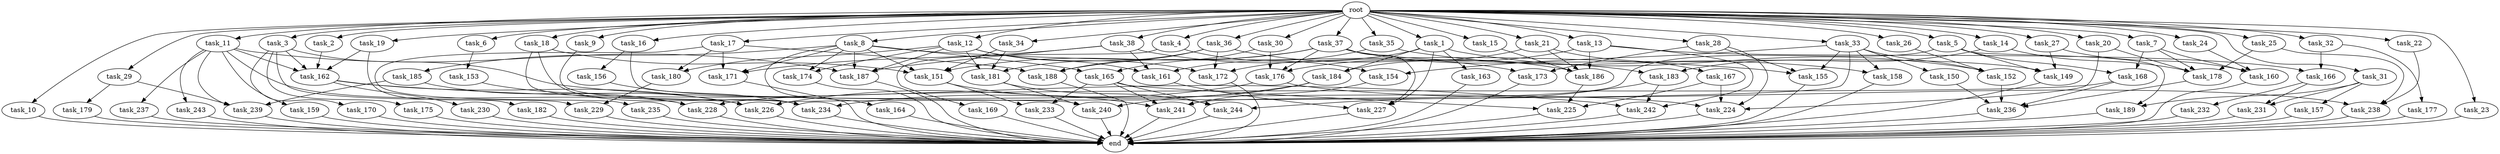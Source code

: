 digraph G {
  root [size="0.000000"];
  task_1 [size="10.240000"];
  task_2 [size="10.240000"];
  task_3 [size="10.240000"];
  task_4 [size="10.240000"];
  task_5 [size="10.240000"];
  task_6 [size="10.240000"];
  task_7 [size="10.240000"];
  task_8 [size="10.240000"];
  task_9 [size="10.240000"];
  task_10 [size="10.240000"];
  task_11 [size="10.240000"];
  task_12 [size="10.240000"];
  task_13 [size="10.240000"];
  task_14 [size="10.240000"];
  task_15 [size="10.240000"];
  task_16 [size="10.240000"];
  task_17 [size="10.240000"];
  task_18 [size="10.240000"];
  task_19 [size="10.240000"];
  task_20 [size="10.240000"];
  task_21 [size="10.240000"];
  task_22 [size="10.240000"];
  task_23 [size="10.240000"];
  task_24 [size="10.240000"];
  task_25 [size="10.240000"];
  task_26 [size="10.240000"];
  task_27 [size="10.240000"];
  task_28 [size="10.240000"];
  task_29 [size="10.240000"];
  task_30 [size="10.240000"];
  task_31 [size="10.240000"];
  task_32 [size="10.240000"];
  task_33 [size="10.240000"];
  task_34 [size="10.240000"];
  task_35 [size="10.240000"];
  task_36 [size="10.240000"];
  task_37 [size="10.240000"];
  task_38 [size="10.240000"];
  task_149 [size="6012954214.400001"];
  task_150 [size="773094113.280000"];
  task_151 [size="22505628631.040001"];
  task_152 [size="10136122818.559999"];
  task_153 [size="343597383.680000"];
  task_154 [size="9363028705.280001"];
  task_155 [size="8074538516.480000"];
  task_156 [size="6957847019.520000"];
  task_157 [size="8589934592.000000"];
  task_158 [size="1546188226.560000"];
  task_159 [size="6957847019.520000"];
  task_160 [size="7129645711.360001"];
  task_161 [size="11940009082.880001"];
  task_162 [size="18382460026.880001"];
  task_163 [size="8589934592.000000"];
  task_164 [size="6957847019.520000"];
  task_165 [size="11166914969.600000"];
  task_166 [size="2491081031.680000"];
  task_167 [size="4209067950.080000"];
  task_168 [size="4294967296.000000"];
  task_169 [size="8589934592.000000"];
  task_170 [size="1374389534.720000"];
  task_171 [size="22505628631.040001"];
  task_172 [size="13572096655.360001"];
  task_173 [size="7301444403.200000"];
  task_174 [size="11166914969.600000"];
  task_175 [size="1374389534.720000"];
  task_176 [size="9448928051.200001"];
  task_177 [size="343597383.680000"];
  task_178 [size="15719580303.360001"];
  task_179 [size="4209067950.080000"];
  task_180 [size="12799002542.080000"];
  task_181 [size="11940009082.880001"];
  task_182 [size="6957847019.520000"];
  task_183 [size="11682311045.120001"];
  task_184 [size="12799002542.080000"];
  task_185 [size="6957847019.520000"];
  task_186 [size="14087492730.880001"];
  task_187 [size="25082609008.639999"];
  task_188 [size="12455405158.400000"];
  task_189 [size="10737418240.000000"];
  task_224 [size="10136122818.559999"];
  task_225 [size="11510512353.280001"];
  task_226 [size="17008070492.160000"];
  task_227 [size="13056700579.840000"];
  task_228 [size="18640158064.639999"];
  task_229 [size="2147483648.000000"];
  task_230 [size="5497558138.880000"];
  task_231 [size="8933531975.680000"];
  task_232 [size="343597383.680000"];
  task_233 [size="4552665333.760000"];
  task_234 [size="14860586844.160000"];
  task_235 [size="8589934592.000000"];
  task_236 [size="17695265259.520000"];
  task_237 [size="6957847019.520000"];
  task_238 [size="11510512353.280001"];
  task_239 [size="14259291422.720001"];
  task_240 [size="12799002542.080000"];
  task_241 [size="13657996001.280001"];
  task_242 [size="14602888806.400000"];
  task_243 [size="6957847019.520000"];
  task_244 [size="7645041786.880000"];
  end [size="0.000000"];

  root -> task_1 [size="1.000000"];
  root -> task_2 [size="1.000000"];
  root -> task_3 [size="1.000000"];
  root -> task_4 [size="1.000000"];
  root -> task_5 [size="1.000000"];
  root -> task_6 [size="1.000000"];
  root -> task_7 [size="1.000000"];
  root -> task_8 [size="1.000000"];
  root -> task_9 [size="1.000000"];
  root -> task_10 [size="1.000000"];
  root -> task_11 [size="1.000000"];
  root -> task_12 [size="1.000000"];
  root -> task_13 [size="1.000000"];
  root -> task_14 [size="1.000000"];
  root -> task_15 [size="1.000000"];
  root -> task_16 [size="1.000000"];
  root -> task_17 [size="1.000000"];
  root -> task_18 [size="1.000000"];
  root -> task_19 [size="1.000000"];
  root -> task_20 [size="1.000000"];
  root -> task_21 [size="1.000000"];
  root -> task_22 [size="1.000000"];
  root -> task_23 [size="1.000000"];
  root -> task_24 [size="1.000000"];
  root -> task_25 [size="1.000000"];
  root -> task_26 [size="1.000000"];
  root -> task_27 [size="1.000000"];
  root -> task_28 [size="1.000000"];
  root -> task_29 [size="1.000000"];
  root -> task_30 [size="1.000000"];
  root -> task_31 [size="1.000000"];
  root -> task_32 [size="1.000000"];
  root -> task_33 [size="1.000000"];
  root -> task_34 [size="1.000000"];
  root -> task_35 [size="1.000000"];
  root -> task_36 [size="1.000000"];
  root -> task_37 [size="1.000000"];
  root -> task_38 [size="1.000000"];
  task_1 -> task_152 [size="838860800.000000"];
  task_1 -> task_163 [size="838860800.000000"];
  task_1 -> task_172 [size="838860800.000000"];
  task_1 -> task_184 [size="838860800.000000"];
  task_1 -> task_227 [size="838860800.000000"];
  task_2 -> task_162 [size="301989888.000000"];
  task_3 -> task_162 [size="134217728.000000"];
  task_3 -> task_170 [size="134217728.000000"];
  task_3 -> task_175 [size="134217728.000000"];
  task_3 -> task_224 [size="134217728.000000"];
  task_3 -> task_229 [size="134217728.000000"];
  task_4 -> task_154 [size="838860800.000000"];
  task_4 -> task_169 [size="838860800.000000"];
  task_5 -> task_149 [size="209715200.000000"];
  task_5 -> task_168 [size="209715200.000000"];
  task_5 -> task_189 [size="209715200.000000"];
  task_5 -> task_241 [size="209715200.000000"];
  task_6 -> task_153 [size="33554432.000000"];
  task_7 -> task_160 [size="209715200.000000"];
  task_7 -> task_168 [size="209715200.000000"];
  task_7 -> task_178 [size="209715200.000000"];
  task_8 -> task_151 [size="679477248.000000"];
  task_8 -> task_155 [size="679477248.000000"];
  task_8 -> task_164 [size="679477248.000000"];
  task_8 -> task_165 [size="679477248.000000"];
  task_8 -> task_171 [size="679477248.000000"];
  task_8 -> task_174 [size="679477248.000000"];
  task_8 -> task_185 [size="679477248.000000"];
  task_8 -> task_187 [size="679477248.000000"];
  task_9 -> task_234 [size="301989888.000000"];
  task_10 -> end [size="1.000000"];
  task_11 -> task_159 [size="679477248.000000"];
  task_11 -> task_162 [size="679477248.000000"];
  task_11 -> task_187 [size="679477248.000000"];
  task_11 -> task_228 [size="679477248.000000"];
  task_11 -> task_237 [size="679477248.000000"];
  task_11 -> task_239 [size="679477248.000000"];
  task_11 -> task_243 [size="679477248.000000"];
  task_12 -> task_161 [size="411041792.000000"];
  task_12 -> task_172 [size="411041792.000000"];
  task_12 -> task_174 [size="411041792.000000"];
  task_12 -> task_180 [size="411041792.000000"];
  task_12 -> task_181 [size="411041792.000000"];
  task_12 -> task_187 [size="411041792.000000"];
  task_13 -> task_166 [size="209715200.000000"];
  task_13 -> task_176 [size="209715200.000000"];
  task_13 -> task_186 [size="209715200.000000"];
  task_13 -> task_242 [size="209715200.000000"];
  task_14 -> task_178 [size="838860800.000000"];
  task_14 -> task_183 [size="838860800.000000"];
  task_15 -> task_186 [size="679477248.000000"];
  task_16 -> task_156 [size="679477248.000000"];
  task_16 -> task_240 [size="679477248.000000"];
  task_17 -> task_171 [size="838860800.000000"];
  task_17 -> task_180 [size="838860800.000000"];
  task_17 -> task_188 [size="838860800.000000"];
  task_17 -> task_235 [size="838860800.000000"];
  task_18 -> task_151 [size="536870912.000000"];
  task_18 -> task_226 [size="536870912.000000"];
  task_18 -> task_234 [size="536870912.000000"];
  task_19 -> task_162 [size="679477248.000000"];
  task_19 -> task_182 [size="679477248.000000"];
  task_20 -> task_178 [size="411041792.000000"];
  task_20 -> task_224 [size="411041792.000000"];
  task_21 -> task_167 [size="411041792.000000"];
  task_21 -> task_184 [size="411041792.000000"];
  task_21 -> task_186 [size="411041792.000000"];
  task_22 -> task_238 [size="838860800.000000"];
  task_23 -> end [size="1.000000"];
  task_24 -> task_160 [size="411041792.000000"];
  task_25 -> task_178 [size="75497472.000000"];
  task_25 -> task_238 [size="75497472.000000"];
  task_26 -> task_152 [size="75497472.000000"];
  task_27 -> task_149 [size="75497472.000000"];
  task_27 -> task_160 [size="75497472.000000"];
  task_28 -> task_155 [size="33554432.000000"];
  task_28 -> task_173 [size="33554432.000000"];
  task_28 -> task_224 [size="33554432.000000"];
  task_29 -> task_179 [size="411041792.000000"];
  task_29 -> task_239 [size="411041792.000000"];
  task_30 -> task_165 [size="411041792.000000"];
  task_30 -> task_176 [size="411041792.000000"];
  task_31 -> task_157 [size="838860800.000000"];
  task_31 -> task_189 [size="838860800.000000"];
  task_31 -> task_231 [size="838860800.000000"];
  task_32 -> task_166 [size="33554432.000000"];
  task_32 -> task_177 [size="33554432.000000"];
  task_33 -> task_150 [size="75497472.000000"];
  task_33 -> task_152 [size="75497472.000000"];
  task_33 -> task_154 [size="75497472.000000"];
  task_33 -> task_155 [size="75497472.000000"];
  task_33 -> task_158 [size="75497472.000000"];
  task_33 -> task_226 [size="75497472.000000"];
  task_34 -> task_151 [size="679477248.000000"];
  task_34 -> task_181 [size="679477248.000000"];
  task_35 -> task_158 [size="75497472.000000"];
  task_35 -> task_161 [size="75497472.000000"];
  task_36 -> task_172 [size="75497472.000000"];
  task_36 -> task_181 [size="75497472.000000"];
  task_36 -> task_186 [size="75497472.000000"];
  task_36 -> task_188 [size="75497472.000000"];
  task_37 -> task_149 [size="301989888.000000"];
  task_37 -> task_151 [size="301989888.000000"];
  task_37 -> task_176 [size="301989888.000000"];
  task_37 -> task_183 [size="301989888.000000"];
  task_37 -> task_188 [size="301989888.000000"];
  task_37 -> task_227 [size="301989888.000000"];
  task_38 -> task_161 [size="679477248.000000"];
  task_38 -> task_171 [size="679477248.000000"];
  task_38 -> task_173 [size="679477248.000000"];
  task_38 -> task_187 [size="679477248.000000"];
  task_149 -> end [size="1.000000"];
  task_150 -> task_236 [size="134217728.000000"];
  task_151 -> task_233 [size="411041792.000000"];
  task_151 -> task_241 [size="411041792.000000"];
  task_152 -> task_236 [size="75497472.000000"];
  task_153 -> task_226 [size="301989888.000000"];
  task_154 -> task_241 [size="679477248.000000"];
  task_155 -> end [size="1.000000"];
  task_156 -> task_234 [size="75497472.000000"];
  task_157 -> end [size="1.000000"];
  task_158 -> end [size="1.000000"];
  task_159 -> end [size="1.000000"];
  task_160 -> end [size="1.000000"];
  task_161 -> task_227 [size="134217728.000000"];
  task_162 -> task_226 [size="536870912.000000"];
  task_162 -> task_230 [size="536870912.000000"];
  task_162 -> task_242 [size="536870912.000000"];
  task_163 -> end [size="1.000000"];
  task_164 -> end [size="1.000000"];
  task_165 -> task_225 [size="33554432.000000"];
  task_165 -> task_233 [size="33554432.000000"];
  task_165 -> task_241 [size="33554432.000000"];
  task_165 -> task_244 [size="33554432.000000"];
  task_166 -> task_231 [size="33554432.000000"];
  task_166 -> task_232 [size="33554432.000000"];
  task_167 -> task_224 [size="411041792.000000"];
  task_167 -> task_225 [size="411041792.000000"];
  task_168 -> task_228 [size="838860800.000000"];
  task_168 -> task_236 [size="838860800.000000"];
  task_169 -> end [size="1.000000"];
  task_170 -> end [size="1.000000"];
  task_171 -> end [size="1.000000"];
  task_172 -> end [size="1.000000"];
  task_173 -> end [size="1.000000"];
  task_174 -> end [size="1.000000"];
  task_175 -> end [size="1.000000"];
  task_176 -> task_226 [size="209715200.000000"];
  task_176 -> task_238 [size="209715200.000000"];
  task_177 -> end [size="1.000000"];
  task_178 -> task_236 [size="679477248.000000"];
  task_179 -> end [size="1.000000"];
  task_180 -> task_229 [size="75497472.000000"];
  task_181 -> task_240 [size="33554432.000000"];
  task_181 -> task_244 [size="33554432.000000"];
  task_182 -> end [size="1.000000"];
  task_183 -> task_242 [size="679477248.000000"];
  task_183 -> task_244 [size="679477248.000000"];
  task_184 -> task_234 [size="536870912.000000"];
  task_184 -> task_240 [size="536870912.000000"];
  task_185 -> task_228 [size="301989888.000000"];
  task_185 -> task_239 [size="301989888.000000"];
  task_186 -> task_225 [size="679477248.000000"];
  task_187 -> end [size="1.000000"];
  task_188 -> end [size="1.000000"];
  task_189 -> end [size="1.000000"];
  task_224 -> end [size="1.000000"];
  task_225 -> end [size="1.000000"];
  task_226 -> end [size="1.000000"];
  task_227 -> end [size="1.000000"];
  task_228 -> end [size="1.000000"];
  task_229 -> end [size="1.000000"];
  task_230 -> end [size="1.000000"];
  task_231 -> end [size="1.000000"];
  task_232 -> end [size="1.000000"];
  task_233 -> end [size="1.000000"];
  task_234 -> end [size="1.000000"];
  task_235 -> end [size="1.000000"];
  task_236 -> end [size="1.000000"];
  task_237 -> end [size="1.000000"];
  task_238 -> end [size="1.000000"];
  task_239 -> end [size="1.000000"];
  task_240 -> end [size="1.000000"];
  task_241 -> end [size="1.000000"];
  task_242 -> end [size="1.000000"];
  task_243 -> end [size="1.000000"];
  task_244 -> end [size="1.000000"];
}
